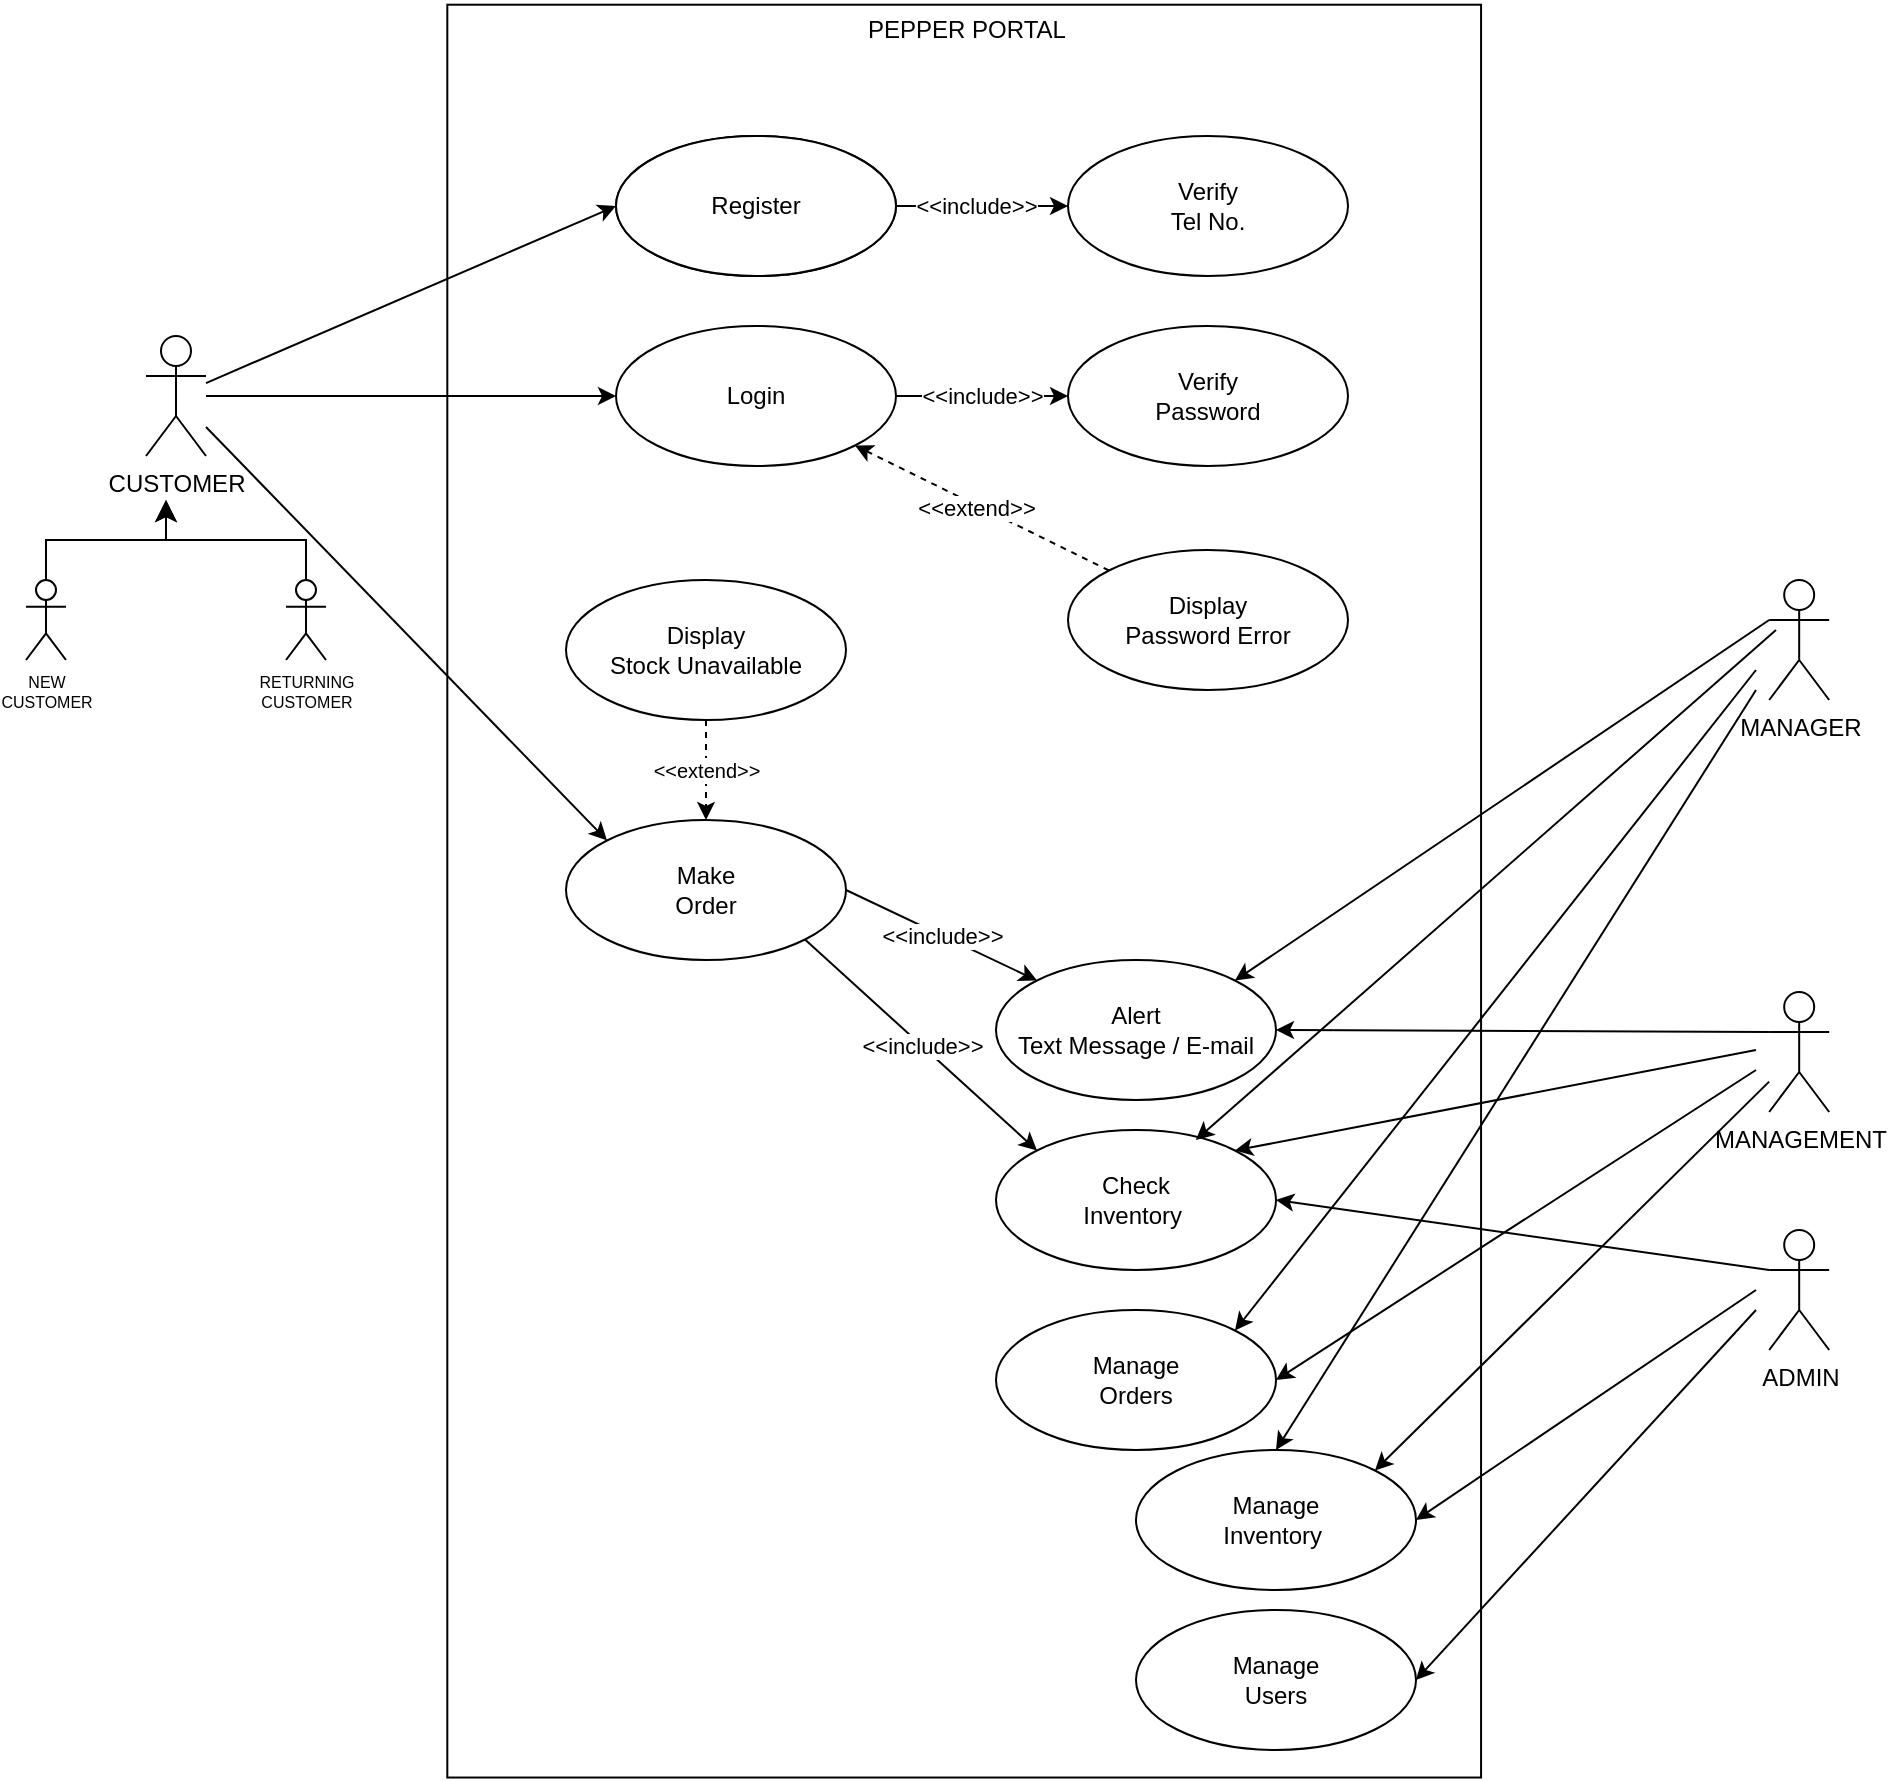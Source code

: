 <mxfile>
    <diagram id="vSFggznAbJeWguTk73ND" name="Page-1">
        <mxGraphModel dx="1980" dy="748" grid="1" gridSize="10" guides="1" tooltips="1" connect="1" arrows="1" fold="1" page="1" pageScale="1" pageWidth="850" pageHeight="1100" math="0" shadow="0">
            <root>
                <mxCell id="0"/>
                <mxCell id="1" parent="0"/>
                <mxCell id="18" value="" style="rounded=0;whiteSpace=wrap;html=1;rotation=90;" parent="1" vertex="1">
                    <mxGeometry x="-419.11" y="312.12" width="886.41" height="516.88" as="geometry"/>
                </mxCell>
                <mxCell id="12" value="REGISTER" style="ellipse;whiteSpace=wrap;html=1;" parent="1" vertex="1">
                    <mxGeometry x="-150" y="193" width="140" height="70" as="geometry"/>
                </mxCell>
                <mxCell id="41" value="" style="edgeStyle=none;html=1;entryX=0;entryY=0.5;entryDx=0;entryDy=0;" parent="1" source="49" target="51" edge="1">
                    <mxGeometry relative="1" as="geometry">
                        <mxPoint x="-150" y="228.385" as="targetPoint"/>
                        <mxPoint x="-290" y="328" as="sourcePoint"/>
                    </mxGeometry>
                </mxCell>
                <mxCell id="47" value="Register" style="ellipse;whiteSpace=wrap;html=1;" parent="1" vertex="1">
                    <mxGeometry x="-150" y="193" width="140" height="70" as="geometry"/>
                </mxCell>
                <mxCell id="48" style="edgeStyle=none;html=1;entryX=0;entryY=0.5;entryDx=0;entryDy=0;" parent="1" source="49" target="47" edge="1">
                    <mxGeometry relative="1" as="geometry"/>
                </mxCell>
                <mxCell id="86" value="" style="edgeStyle=none;html=1;entryX=0;entryY=0;entryDx=0;entryDy=0;" parent="1" source="49" target="57" edge="1">
                    <mxGeometry relative="1" as="geometry">
                        <mxPoint x="-190" y="403" as="targetPoint"/>
                    </mxGeometry>
                </mxCell>
                <mxCell id="49" value="CUSTOMER" style="shape=umlActor;verticalLabelPosition=bottom;verticalAlign=top;html=1;outlineConnect=0;" parent="1" vertex="1">
                    <mxGeometry x="-385" y="293" width="30" height="60" as="geometry"/>
                </mxCell>
                <mxCell id="51" value="Login" style="ellipse;whiteSpace=wrap;html=1;" parent="1" vertex="1">
                    <mxGeometry x="-150" y="288" width="140" height="70" as="geometry"/>
                </mxCell>
                <mxCell id="57" value="Make&lt;br&gt;Order" style="ellipse;whiteSpace=wrap;html=1;" parent="1" vertex="1">
                    <mxGeometry x="-175" y="535" width="140" height="70" as="geometry"/>
                </mxCell>
                <mxCell id="63" value="PEPPER PORTAL" style="text;html=1;align=center;verticalAlign=middle;resizable=0;points=[];autosize=1;strokeColor=none;fillColor=none;" parent="1" vertex="1">
                    <mxGeometry x="-35" y="125" width="120" height="30" as="geometry"/>
                </mxCell>
                <mxCell id="73" value="Verify&lt;br&gt;Tel No." style="ellipse;whiteSpace=wrap;html=1;" parent="1" vertex="1">
                    <mxGeometry x="76" y="193" width="140" height="70" as="geometry"/>
                </mxCell>
                <mxCell id="76" value="" style="endArrow=classic;html=1;exitX=1;exitY=0.5;exitDx=0;exitDy=0;entryX=0;entryY=0.5;entryDx=0;entryDy=0;" parent="1" source="47" target="73" edge="1">
                    <mxGeometry relative="1" as="geometry">
                        <mxPoint x="50" y="355" as="sourcePoint"/>
                        <mxPoint x="150" y="355" as="targetPoint"/>
                    </mxGeometry>
                </mxCell>
                <mxCell id="77" value="&amp;lt;&amp;lt;include&amp;gt;&amp;gt;" style="edgeLabel;resizable=0;html=1;align=center;verticalAlign=middle;" parent="76" connectable="0" vertex="1">
                    <mxGeometry relative="1" as="geometry">
                        <mxPoint x="-3" as="offset"/>
                    </mxGeometry>
                </mxCell>
                <mxCell id="79" value="Display&lt;br&gt;Password Error" style="ellipse;whiteSpace=wrap;html=1;" parent="1" vertex="1">
                    <mxGeometry x="76" y="400" width="140" height="70" as="geometry"/>
                </mxCell>
                <mxCell id="82" value="" style="endArrow=classic;html=1;exitX=0;exitY=0;exitDx=0;exitDy=0;entryX=1;entryY=1;entryDx=0;entryDy=0;dashed=1;" parent="1" source="79" target="51" edge="1">
                    <mxGeometry relative="1" as="geometry">
                        <mxPoint x="-2.274e-12" y="337.72" as="sourcePoint"/>
                        <mxPoint x="86.0" y="337.72" as="targetPoint"/>
                    </mxGeometry>
                </mxCell>
                <mxCell id="83" value="&amp;lt;&amp;lt;extend&amp;gt;&amp;gt;" style="edgeLabel;resizable=0;html=1;align=center;verticalAlign=middle;" parent="82" connectable="0" vertex="1">
                    <mxGeometry relative="1" as="geometry">
                        <mxPoint x="-3" as="offset"/>
                    </mxGeometry>
                </mxCell>
                <mxCell id="88" value="Verify&lt;br&gt;Password" style="ellipse;whiteSpace=wrap;html=1;" parent="1" vertex="1">
                    <mxGeometry x="76" y="288" width="140" height="70" as="geometry"/>
                </mxCell>
                <mxCell id="90" value="" style="endArrow=classic;html=1;exitX=1;exitY=0.5;exitDx=0;exitDy=0;entryX=0;entryY=0.5;entryDx=0;entryDy=0;" parent="1" source="51" target="88" edge="1">
                    <mxGeometry relative="1" as="geometry">
                        <mxPoint x="100" y="395" as="sourcePoint"/>
                        <mxPoint x="200" y="395" as="targetPoint"/>
                    </mxGeometry>
                </mxCell>
                <mxCell id="91" value="&amp;lt;&amp;lt;include&amp;gt;&amp;gt;" style="edgeLabel;resizable=0;html=1;align=center;verticalAlign=middle;" parent="90" connectable="0" vertex="1">
                    <mxGeometry relative="1" as="geometry"/>
                </mxCell>
                <mxCell id="92" value="NEW&lt;br style=&quot;font-size: 8px;&quot;&gt;CUSTOMER" style="shape=umlActor;verticalLabelPosition=bottom;verticalAlign=top;html=1;outlineConnect=0;fontSize=8;" parent="1" vertex="1">
                    <mxGeometry x="-445" y="415" width="20" height="40" as="geometry"/>
                </mxCell>
                <mxCell id="93" value="RETURNING&lt;br style=&quot;font-size: 8px;&quot;&gt;CUSTOMER" style="shape=umlActor;verticalLabelPosition=bottom;verticalAlign=top;html=1;outlineConnect=0;fontSize=8;" parent="1" vertex="1">
                    <mxGeometry x="-315" y="415" width="20" height="40" as="geometry"/>
                </mxCell>
                <mxCell id="97" value="MANAGER" style="shape=umlActor;verticalLabelPosition=bottom;verticalAlign=top;html=1;outlineConnect=0;" parent="1" vertex="1">
                    <mxGeometry x="426.59" y="415" width="30" height="60" as="geometry"/>
                </mxCell>
                <mxCell id="104" value="Check&lt;br&gt;Inventory&amp;nbsp;" style="ellipse;whiteSpace=wrap;html=1;" parent="1" vertex="1">
                    <mxGeometry x="40" y="690" width="140" height="70" as="geometry"/>
                </mxCell>
                <mxCell id="105" value="" style="endArrow=classic;html=1;fontSize=8;exitX=1;exitY=1;exitDx=0;exitDy=0;entryX=0;entryY=0;entryDx=0;entryDy=0;" parent="1" source="57" target="104" edge="1">
                    <mxGeometry relative="1" as="geometry">
                        <mxPoint x="-50" y="575" as="sourcePoint"/>
                        <mxPoint x="50" y="575" as="targetPoint"/>
                    </mxGeometry>
                </mxCell>
                <mxCell id="106" value="&lt;font style=&quot;font-size: 11px;&quot;&gt;&amp;lt;&amp;lt;include&amp;gt;&amp;gt;&lt;/font&gt;" style="edgeLabel;resizable=0;html=1;align=center;verticalAlign=middle;fontSize=8;" parent="105" connectable="0" vertex="1">
                    <mxGeometry relative="1" as="geometry"/>
                </mxCell>
                <mxCell id="107" value="Manage&lt;br&gt;Inventory&amp;nbsp;" style="ellipse;whiteSpace=wrap;html=1;" parent="1" vertex="1">
                    <mxGeometry x="110" y="850" width="140" height="70" as="geometry"/>
                </mxCell>
                <mxCell id="108" value="" style="endArrow=classic;html=1;fontSize=8;entryX=1;entryY=0;entryDx=0;entryDy=0;exitX=0;exitY=0.333;exitDx=0;exitDy=0;exitPerimeter=0;" parent="1" source="97" target="110" edge="1">
                    <mxGeometry width="50" height="50" relative="1" as="geometry">
                        <mxPoint x="410" y="430" as="sourcePoint"/>
                        <mxPoint x="20" y="665" as="targetPoint"/>
                    </mxGeometry>
                </mxCell>
                <mxCell id="109" value="" style="endArrow=classic;html=1;fontSize=8;entryX=0.714;entryY=0.071;entryDx=0;entryDy=0;entryPerimeter=0;" parent="1" target="104" edge="1">
                    <mxGeometry width="50" height="50" relative="1" as="geometry">
                        <mxPoint x="430" y="440" as="sourcePoint"/>
                        <mxPoint x="20" y="785" as="targetPoint"/>
                    </mxGeometry>
                </mxCell>
                <mxCell id="110" value="Alert&lt;br&gt;Text Message / E-mail" style="ellipse;whiteSpace=wrap;html=1;" parent="1" vertex="1">
                    <mxGeometry x="40" y="605" width="140" height="70" as="geometry"/>
                </mxCell>
                <mxCell id="111" value="" style="endArrow=classic;html=1;fontSize=8;exitX=1;exitY=0.5;exitDx=0;exitDy=0;entryX=0;entryY=0;entryDx=0;entryDy=0;" parent="1" source="57" target="110" edge="1">
                    <mxGeometry relative="1" as="geometry">
                        <mxPoint x="-20.294" y="514.644" as="sourcePoint"/>
                        <mxPoint x="106.503" y="745.251" as="targetPoint"/>
                    </mxGeometry>
                </mxCell>
                <mxCell id="112" value="&lt;font style=&quot;font-size: 11px;&quot;&gt;&amp;lt;&amp;lt;include&amp;gt;&amp;gt;&lt;/font&gt;" style="edgeLabel;resizable=0;html=1;align=center;verticalAlign=middle;fontSize=8;" parent="111" connectable="0" vertex="1">
                    <mxGeometry relative="1" as="geometry"/>
                </mxCell>
                <mxCell id="113" value="" style="endArrow=classic;html=1;fontSize=8;entryX=0.5;entryY=0;entryDx=0;entryDy=0;" parent="1" target="107" edge="1">
                    <mxGeometry width="50" height="50" relative="1" as="geometry">
                        <mxPoint x="420" y="470" as="sourcePoint"/>
                        <mxPoint x="30" y="605" as="targetPoint"/>
                    </mxGeometry>
                </mxCell>
                <mxCell id="115" value="MANAGEMENT" style="shape=umlActor;verticalLabelPosition=bottom;verticalAlign=top;html=1;outlineConnect=0;" parent="1" vertex="1">
                    <mxGeometry x="426.59" y="621" width="30" height="60" as="geometry"/>
                </mxCell>
                <mxCell id="116" value="ADMIN" style="shape=umlActor;verticalLabelPosition=bottom;verticalAlign=top;html=1;outlineConnect=0;" parent="1" vertex="1">
                    <mxGeometry x="426.59" y="740" width="30" height="60" as="geometry"/>
                </mxCell>
                <mxCell id="121" value="" style="edgeStyle=elbowEdgeStyle;elbow=vertical;endArrow=classic;html=1;curved=0;rounded=0;endSize=8;startSize=8;fontSize=8;exitX=0.5;exitY=0;exitDx=0;exitDy=0;exitPerimeter=0;" parent="1" source="92" edge="1">
                    <mxGeometry width="50" height="50" relative="1" as="geometry">
                        <mxPoint x="-405" y="415" as="sourcePoint"/>
                        <mxPoint x="-375" y="375" as="targetPoint"/>
                    </mxGeometry>
                </mxCell>
                <mxCell id="122" value="" style="edgeStyle=elbowEdgeStyle;elbow=vertical;endArrow=classic;html=1;curved=0;rounded=0;endSize=8;startSize=8;fontSize=8;exitX=0.5;exitY=0;exitDx=0;exitDy=0;exitPerimeter=0;" parent="1" source="93" edge="1">
                    <mxGeometry width="50" height="50" relative="1" as="geometry">
                        <mxPoint x="-305" y="415" as="sourcePoint"/>
                        <mxPoint x="-375" y="375" as="targetPoint"/>
                        <Array as="points">
                            <mxPoint x="-335" y="395"/>
                        </Array>
                    </mxGeometry>
                </mxCell>
                <mxCell id="124" value="" style="endArrow=classic;html=1;fontSize=8;exitX=0;exitY=0.333;exitDx=0;exitDy=0;exitPerimeter=0;entryX=1;entryY=0.5;entryDx=0;entryDy=0;" parent="1" source="115" target="110" edge="1">
                    <mxGeometry width="50" height="50" relative="1" as="geometry">
                        <mxPoint x="-20" y="655" as="sourcePoint"/>
                        <mxPoint x="30" y="605" as="targetPoint"/>
                    </mxGeometry>
                </mxCell>
                <mxCell id="125" value="" style="endArrow=classic;html=1;fontSize=8;entryX=1;entryY=0;entryDx=0;entryDy=0;" parent="1" target="104" edge="1">
                    <mxGeometry width="50" height="50" relative="1" as="geometry">
                        <mxPoint x="420" y="650" as="sourcePoint"/>
                        <mxPoint x="30" y="715" as="targetPoint"/>
                    </mxGeometry>
                </mxCell>
                <mxCell id="126" value="" style="endArrow=classic;html=1;fontSize=8;entryX=1;entryY=0;entryDx=0;entryDy=0;" parent="1" source="115" target="107" edge="1">
                    <mxGeometry width="50" height="50" relative="1" as="geometry">
                        <mxPoint x="390" y="680" as="sourcePoint"/>
                        <mxPoint x="30" y="715" as="targetPoint"/>
                    </mxGeometry>
                </mxCell>
                <mxCell id="127" value="" style="endArrow=classic;html=1;fontSize=8;entryX=1;entryY=0.5;entryDx=0;entryDy=0;exitX=0;exitY=0.333;exitDx=0;exitDy=0;exitPerimeter=0;" parent="1" source="116" target="104" edge="1">
                    <mxGeometry width="50" height="50" relative="1" as="geometry">
                        <mxPoint x="-20" y="765" as="sourcePoint"/>
                        <mxPoint x="30" y="715" as="targetPoint"/>
                    </mxGeometry>
                </mxCell>
                <mxCell id="128" value="" style="endArrow=classic;html=1;fontSize=8;entryX=1;entryY=0.5;entryDx=0;entryDy=0;" parent="1" target="107" edge="1">
                    <mxGeometry width="50" height="50" relative="1" as="geometry">
                        <mxPoint x="420" y="770" as="sourcePoint"/>
                        <mxPoint x="30" y="715" as="targetPoint"/>
                    </mxGeometry>
                </mxCell>
                <mxCell id="129" value="Display&lt;br&gt;Stock Unavailable" style="ellipse;whiteSpace=wrap;html=1;" parent="1" vertex="1">
                    <mxGeometry x="-175" y="415" width="140" height="70" as="geometry"/>
                </mxCell>
                <mxCell id="131" value="" style="endArrow=classic;html=1;entryX=0.5;entryY=0;entryDx=0;entryDy=0;exitX=0.5;exitY=1;exitDx=0;exitDy=0;dashed=1;" parent="1" source="129" target="57" edge="1">
                    <mxGeometry relative="1" as="geometry">
                        <mxPoint x="-120" y="575" as="sourcePoint"/>
                        <mxPoint x="-20" y="575" as="targetPoint"/>
                    </mxGeometry>
                </mxCell>
                <mxCell id="132" value="&lt;font style=&quot;font-size: 10px;&quot;&gt;&amp;lt;&amp;lt;extend&amp;gt;&amp;gt;&lt;/font&gt;" style="edgeLabel;resizable=0;html=1;align=center;verticalAlign=middle;" parent="131" connectable="0" vertex="1">
                    <mxGeometry relative="1" as="geometry"/>
                </mxCell>
                <mxCell id="133" value="Manage&lt;br&gt;Users" style="ellipse;whiteSpace=wrap;html=1;" parent="1" vertex="1">
                    <mxGeometry x="110" y="930" width="140" height="70" as="geometry"/>
                </mxCell>
                <mxCell id="134" value="" style="endArrow=classic;html=1;fontSize=11;entryX=1;entryY=0.5;entryDx=0;entryDy=0;" parent="1" target="133" edge="1">
                    <mxGeometry width="50" height="50" relative="1" as="geometry">
                        <mxPoint x="420" y="780" as="sourcePoint"/>
                        <mxPoint x="160" y="805" as="targetPoint"/>
                    </mxGeometry>
                </mxCell>
                <mxCell id="135" value="Manage&lt;br&gt;Orders" style="ellipse;whiteSpace=wrap;html=1;" parent="1" vertex="1">
                    <mxGeometry x="40" y="780" width="140" height="70" as="geometry"/>
                </mxCell>
                <mxCell id="136" value="" style="endArrow=classic;html=1;fontSize=11;entryX=1;entryY=0;entryDx=0;entryDy=0;" parent="1" target="135" edge="1">
                    <mxGeometry width="50" height="50" relative="1" as="geometry">
                        <mxPoint x="420" y="460" as="sourcePoint"/>
                        <mxPoint x="40" y="790" as="targetPoint"/>
                    </mxGeometry>
                </mxCell>
                <mxCell id="137" value="" style="endArrow=classic;html=1;fontSize=11;entryX=1;entryY=0.5;entryDx=0;entryDy=0;" parent="1" target="135" edge="1">
                    <mxGeometry width="50" height="50" relative="1" as="geometry">
                        <mxPoint x="420" y="660" as="sourcePoint"/>
                        <mxPoint x="40" y="790" as="targetPoint"/>
                    </mxGeometry>
                </mxCell>
            </root>
        </mxGraphModel>
    </diagram>
</mxfile>